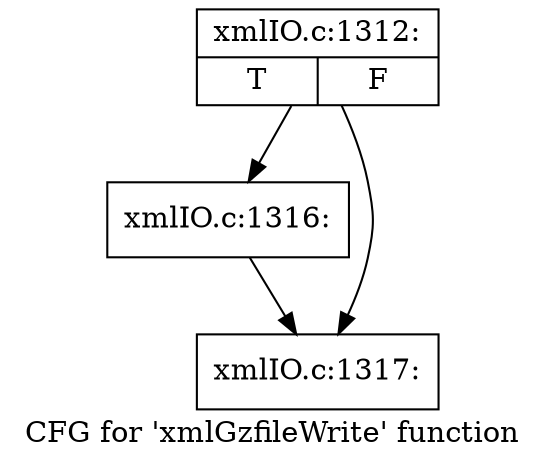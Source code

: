 digraph "CFG for 'xmlGzfileWrite' function" {
	label="CFG for 'xmlGzfileWrite' function";

	Node0x52fb640 [shape=record,label="{xmlIO.c:1312:|{<s0>T|<s1>F}}"];
	Node0x52fb640 -> Node0x53e96b0;
	Node0x52fb640 -> Node0x53e9c20;
	Node0x53e96b0 [shape=record,label="{xmlIO.c:1316:}"];
	Node0x53e96b0 -> Node0x53e9c20;
	Node0x53e9c20 [shape=record,label="{xmlIO.c:1317:}"];
}
